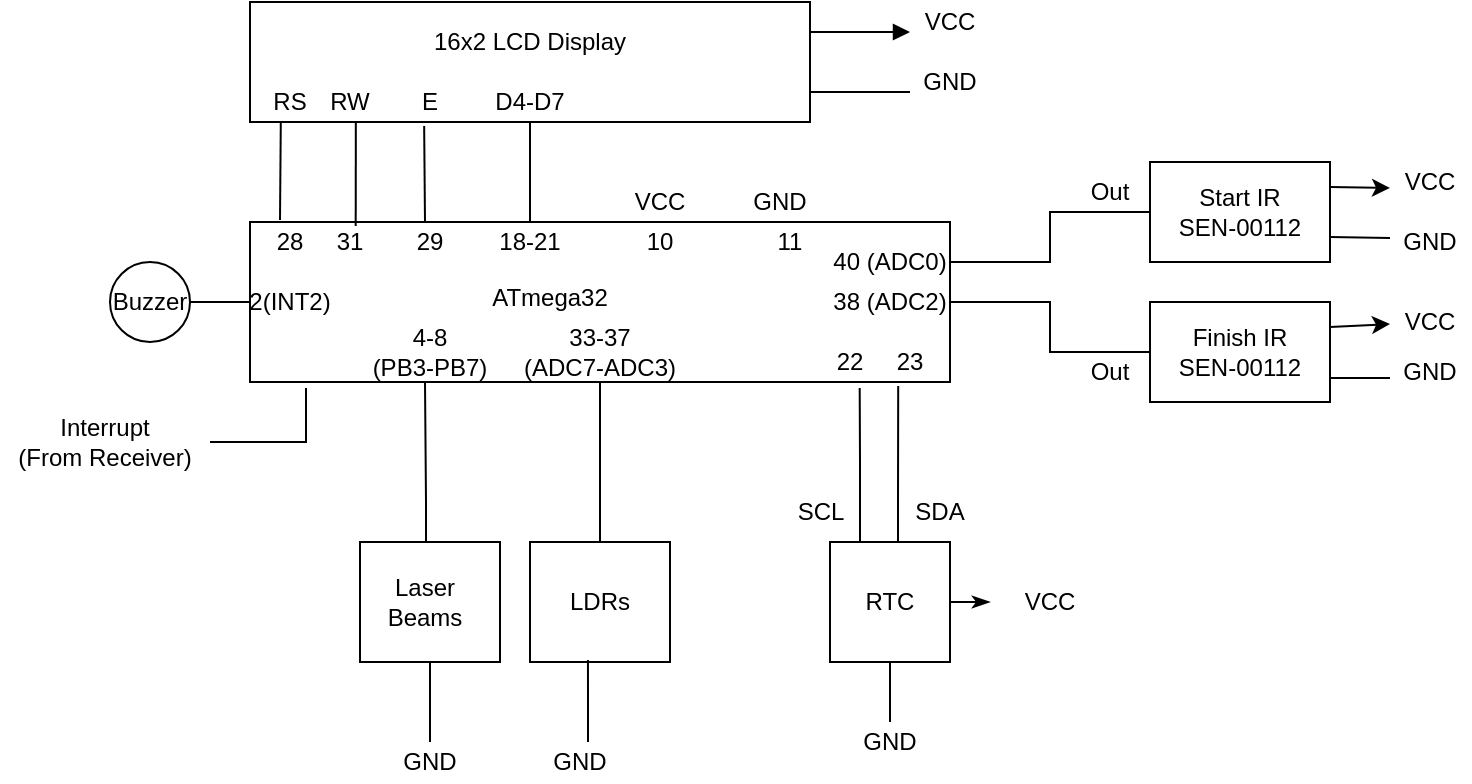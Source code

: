 <mxfile version="11.3.2" type="device" pages="1"><diagram id="q-L1OcCBvciE37kbL4iP" name="Page-1"><mxGraphModel dx="970" dy="419" grid="1" gridSize="10" guides="1" tooltips="1" connect="1" arrows="1" fold="1" page="1" pageScale="1" pageWidth="850" pageHeight="1100" math="0" shadow="0"><root><mxCell id="0"/><mxCell id="1" parent="0"/><mxCell id="CphZNNok56fXhOdBGZ9d-47" style="edgeStyle=orthogonalEdgeStyle;rounded=0;orthogonalLoop=1;jettySize=auto;html=1;endArrow=none;endFill=0;fontStyle=1;strokeColor=#000000;" edge="1" parent="1" source="CphZNNok56fXhOdBGZ9d-1" target="CphZNNok56fXhOdBGZ9d-33"><mxGeometry relative="1" as="geometry"><Array as="points"><mxPoint x="370" y="160"/><mxPoint x="370" y="160"/></Array></mxGeometry></mxCell><mxCell id="CphZNNok56fXhOdBGZ9d-1" value="" style="rounded=0;whiteSpace=wrap;html=1;" vertex="1" parent="1"><mxGeometry x="230" y="170" width="350" height="80" as="geometry"/></mxCell><mxCell id="CphZNNok56fXhOdBGZ9d-83" style="edgeStyle=orthogonalEdgeStyle;rounded=0;orthogonalLoop=1;jettySize=auto;html=1;startArrow=none;startFill=0;endArrow=none;endFill=0;strokeColor=#000000;" edge="1" parent="1" source="CphZNNok56fXhOdBGZ9d-3"><mxGeometry relative="1" as="geometry"><mxPoint x="550" y="420" as="targetPoint"/></mxGeometry></mxCell><mxCell id="CphZNNok56fXhOdBGZ9d-85" style="edgeStyle=orthogonalEdgeStyle;rounded=0;orthogonalLoop=1;jettySize=auto;html=1;startArrow=none;startFill=0;endArrow=classicThin;endFill=1;strokeColor=#000000;" edge="1" parent="1" source="CphZNNok56fXhOdBGZ9d-3"><mxGeometry relative="1" as="geometry"><mxPoint x="600" y="360" as="targetPoint"/></mxGeometry></mxCell><mxCell id="CphZNNok56fXhOdBGZ9d-90" style="edgeStyle=orthogonalEdgeStyle;rounded=0;orthogonalLoop=1;jettySize=auto;html=1;entryX=0.926;entryY=1.025;entryDx=0;entryDy=0;entryPerimeter=0;startArrow=none;startFill=0;endArrow=none;endFill=0;strokeColor=#000000;" edge="1" parent="1" source="CphZNNok56fXhOdBGZ9d-3" target="CphZNNok56fXhOdBGZ9d-1"><mxGeometry relative="1" as="geometry"><Array as="points"><mxPoint x="554" y="310"/><mxPoint x="554" y="310"/></Array></mxGeometry></mxCell><mxCell id="CphZNNok56fXhOdBGZ9d-91" style="edgeStyle=orthogonalEdgeStyle;rounded=0;orthogonalLoop=1;jettySize=auto;html=1;exitX=0.25;exitY=0;exitDx=0;exitDy=0;entryX=0.871;entryY=1.038;entryDx=0;entryDy=0;entryPerimeter=0;startArrow=none;startFill=0;endArrow=none;endFill=0;strokeColor=#000000;" edge="1" parent="1" source="CphZNNok56fXhOdBGZ9d-3" target="CphZNNok56fXhOdBGZ9d-1"><mxGeometry relative="1" as="geometry"/></mxCell><mxCell id="CphZNNok56fXhOdBGZ9d-3" value="" style="whiteSpace=wrap;html=1;aspect=fixed;" vertex="1" parent="1"><mxGeometry x="520" y="330" width="60" height="60" as="geometry"/></mxCell><mxCell id="CphZNNok56fXhOdBGZ9d-18" style="edgeStyle=orthogonalEdgeStyle;rounded=0;orthogonalLoop=1;jettySize=auto;html=1;entryX=1;entryY=0.25;entryDx=0;entryDy=0;endArrow=none;endFill=0;" edge="1" parent="1" source="CphZNNok56fXhOdBGZ9d-5" target="CphZNNok56fXhOdBGZ9d-1"><mxGeometry relative="1" as="geometry"/></mxCell><mxCell id="CphZNNok56fXhOdBGZ9d-5" value="" style="rounded=0;whiteSpace=wrap;html=1;" vertex="1" parent="1"><mxGeometry x="680" y="140" width="90" height="50" as="geometry"/></mxCell><mxCell id="CphZNNok56fXhOdBGZ9d-19" style="edgeStyle=orthogonalEdgeStyle;rounded=0;orthogonalLoop=1;jettySize=auto;html=1;entryX=1;entryY=0.5;entryDx=0;entryDy=0;endArrow=none;endFill=0;" edge="1" parent="1" source="CphZNNok56fXhOdBGZ9d-6" target="CphZNNok56fXhOdBGZ9d-1"><mxGeometry relative="1" as="geometry"/></mxCell><mxCell id="CphZNNok56fXhOdBGZ9d-6" value="" style="rounded=0;whiteSpace=wrap;html=1;" vertex="1" parent="1"><mxGeometry x="680" y="210" width="90" height="50" as="geometry"/></mxCell><mxCell id="CphZNNok56fXhOdBGZ9d-7" value="Start IR SEN-00112" style="text;html=1;strokeColor=none;fillColor=none;align=center;verticalAlign=middle;whiteSpace=wrap;rounded=0;" vertex="1" parent="1"><mxGeometry x="690" y="155" width="70" height="20" as="geometry"/></mxCell><mxCell id="CphZNNok56fXhOdBGZ9d-8" value="Finish IR SEN-00112" style="text;html=1;strokeColor=none;fillColor=none;align=center;verticalAlign=middle;whiteSpace=wrap;rounded=0;" vertex="1" parent="1"><mxGeometry x="690" y="225" width="70" height="20" as="geometry"/></mxCell><mxCell id="CphZNNok56fXhOdBGZ9d-9" value="RTC" style="text;html=1;strokeColor=none;fillColor=none;align=center;verticalAlign=middle;whiteSpace=wrap;rounded=0;" vertex="1" parent="1"><mxGeometry x="530" y="350" width="40" height="20" as="geometry"/></mxCell><mxCell id="CphZNNok56fXhOdBGZ9d-10" value="Out" style="text;html=1;strokeColor=none;fillColor=none;align=center;verticalAlign=middle;whiteSpace=wrap;rounded=0;" vertex="1" parent="1"><mxGeometry x="640" y="145" width="40" height="20" as="geometry"/></mxCell><mxCell id="CphZNNok56fXhOdBGZ9d-20" value="Out" style="text;html=1;strokeColor=none;fillColor=none;align=center;verticalAlign=middle;whiteSpace=wrap;rounded=0;" vertex="1" parent="1"><mxGeometry x="640" y="235" width="40" height="20" as="geometry"/></mxCell><mxCell id="CphZNNok56fXhOdBGZ9d-21" value="40 (ADC0)" style="text;html=1;strokeColor=none;fillColor=none;align=center;verticalAlign=middle;whiteSpace=wrap;rounded=0;" vertex="1" parent="1"><mxGeometry x="520" y="180" width="60" height="20" as="geometry"/></mxCell><mxCell id="CphZNNok56fXhOdBGZ9d-22" value="38 (ADC2)" style="text;html=1;strokeColor=none;fillColor=none;align=center;verticalAlign=middle;whiteSpace=wrap;rounded=0;" vertex="1" parent="1"><mxGeometry x="515" y="200" width="70" height="20" as="geometry"/></mxCell><mxCell id="CphZNNok56fXhOdBGZ9d-23" value="" style="endArrow=classic;html=1;exitX=1;exitY=0.25;exitDx=0;exitDy=0;" edge="1" parent="1" source="CphZNNok56fXhOdBGZ9d-5"><mxGeometry width="50" height="50" relative="1" as="geometry"><mxPoint x="340" y="450" as="sourcePoint"/><mxPoint x="800" y="153" as="targetPoint"/></mxGeometry></mxCell><mxCell id="CphZNNok56fXhOdBGZ9d-25" value="" style="endArrow=none;html=1;entryX=1;entryY=0.75;entryDx=0;entryDy=0;" edge="1" parent="1" target="CphZNNok56fXhOdBGZ9d-5"><mxGeometry width="50" height="50" relative="1" as="geometry"><mxPoint x="800" y="178" as="sourcePoint"/><mxPoint x="390" y="400" as="targetPoint"/></mxGeometry></mxCell><mxCell id="CphZNNok56fXhOdBGZ9d-26" value="VCC" style="text;html=1;strokeColor=none;fillColor=none;align=center;verticalAlign=middle;whiteSpace=wrap;rounded=0;" vertex="1" parent="1"><mxGeometry x="800" y="140" width="40" height="20" as="geometry"/></mxCell><mxCell id="CphZNNok56fXhOdBGZ9d-27" value="GND" style="text;html=1;strokeColor=none;fillColor=none;align=center;verticalAlign=middle;whiteSpace=wrap;rounded=0;" vertex="1" parent="1"><mxGeometry x="800" y="170" width="40" height="20" as="geometry"/></mxCell><mxCell id="CphZNNok56fXhOdBGZ9d-28" value="" style="endArrow=classic;html=1;exitX=1;exitY=0.25;exitDx=0;exitDy=0;" edge="1" parent="1" source="CphZNNok56fXhOdBGZ9d-6" target="CphZNNok56fXhOdBGZ9d-29"><mxGeometry width="50" height="50" relative="1" as="geometry"><mxPoint x="340" y="450" as="sourcePoint"/><mxPoint x="800" y="223" as="targetPoint"/></mxGeometry></mxCell><mxCell id="CphZNNok56fXhOdBGZ9d-29" value="VCC" style="text;html=1;strokeColor=none;fillColor=none;align=center;verticalAlign=middle;whiteSpace=wrap;rounded=0;" vertex="1" parent="1"><mxGeometry x="800" y="210" width="40" height="20" as="geometry"/></mxCell><mxCell id="CphZNNok56fXhOdBGZ9d-30" value="GND" style="text;html=1;strokeColor=none;fillColor=none;align=center;verticalAlign=middle;whiteSpace=wrap;rounded=0;" vertex="1" parent="1"><mxGeometry x="800" y="235" width="40" height="20" as="geometry"/></mxCell><mxCell id="CphZNNok56fXhOdBGZ9d-31" value="" style="endArrow=none;html=1;" edge="1" parent="1"><mxGeometry width="50" height="50" relative="1" as="geometry"><mxPoint x="800" y="248" as="sourcePoint"/><mxPoint x="770" y="248" as="targetPoint"/></mxGeometry></mxCell><mxCell id="CphZNNok56fXhOdBGZ9d-32" value="ATmega32" style="text;html=1;strokeColor=none;fillColor=none;align=center;verticalAlign=middle;whiteSpace=wrap;rounded=0;" vertex="1" parent="1"><mxGeometry x="345" y="197.5" width="70" height="20" as="geometry"/></mxCell><mxCell id="CphZNNok56fXhOdBGZ9d-33" value="" style="rounded=0;whiteSpace=wrap;html=1;" vertex="1" parent="1"><mxGeometry x="230" y="60" width="280" height="60" as="geometry"/></mxCell><mxCell id="CphZNNok56fXhOdBGZ9d-34" value="" style="endArrow=none;html=1;entryX=0.055;entryY=1;entryDx=0;entryDy=0;entryPerimeter=0;" edge="1" parent="1" target="CphZNNok56fXhOdBGZ9d-33"><mxGeometry width="50" height="50" relative="1" as="geometry"><mxPoint x="245" y="169" as="sourcePoint"/><mxPoint x="360" y="400" as="targetPoint"/></mxGeometry></mxCell><mxCell id="CphZNNok56fXhOdBGZ9d-35" value="" style="endArrow=none;html=1;entryX=0.189;entryY=1;entryDx=0;entryDy=0;entryPerimeter=0;exitX=0.151;exitY=0.025;exitDx=0;exitDy=0;exitPerimeter=0;" edge="1" parent="1" source="CphZNNok56fXhOdBGZ9d-1" target="CphZNNok56fXhOdBGZ9d-33"><mxGeometry width="50" height="50" relative="1" as="geometry"><mxPoint x="255" y="179" as="sourcePoint"/><mxPoint x="255.4" y="130" as="targetPoint"/></mxGeometry></mxCell><mxCell id="CphZNNok56fXhOdBGZ9d-36" value="" style="endArrow=none;html=1;entryX=0.311;entryY=1.033;entryDx=0;entryDy=0;entryPerimeter=0;exitX=0.25;exitY=0;exitDx=0;exitDy=0;" edge="1" parent="1" source="CphZNNok56fXhOdBGZ9d-1" target="CphZNNok56fXhOdBGZ9d-33"><mxGeometry width="50" height="50" relative="1" as="geometry"><mxPoint x="230" y="450" as="sourcePoint"/><mxPoint x="280" y="400" as="targetPoint"/></mxGeometry></mxCell><mxCell id="CphZNNok56fXhOdBGZ9d-37" value="RS" style="text;html=1;strokeColor=none;fillColor=none;align=center;verticalAlign=middle;whiteSpace=wrap;rounded=0;" vertex="1" parent="1"><mxGeometry x="230" y="100" width="40" height="20" as="geometry"/></mxCell><mxCell id="CphZNNok56fXhOdBGZ9d-38" value="RW" style="text;html=1;strokeColor=none;fillColor=none;align=center;verticalAlign=middle;whiteSpace=wrap;rounded=0;" vertex="1" parent="1"><mxGeometry x="260" y="100" width="40" height="20" as="geometry"/></mxCell><mxCell id="CphZNNok56fXhOdBGZ9d-39" value="E" style="text;html=1;strokeColor=none;fillColor=none;align=center;verticalAlign=middle;whiteSpace=wrap;rounded=0;" vertex="1" parent="1"><mxGeometry x="300" y="100" width="40" height="20" as="geometry"/></mxCell><mxCell id="CphZNNok56fXhOdBGZ9d-40" value="28" style="text;html=1;strokeColor=none;fillColor=none;align=center;verticalAlign=middle;whiteSpace=wrap;rounded=0;" vertex="1" parent="1"><mxGeometry x="230" y="170" width="40" height="20" as="geometry"/></mxCell><mxCell id="CphZNNok56fXhOdBGZ9d-41" value="29" style="text;html=1;strokeColor=none;fillColor=none;align=center;verticalAlign=middle;whiteSpace=wrap;rounded=0;" vertex="1" parent="1"><mxGeometry x="300" y="170" width="40" height="20" as="geometry"/></mxCell><mxCell id="CphZNNok56fXhOdBGZ9d-45" value="31" style="text;html=1;strokeColor=none;fillColor=none;align=center;verticalAlign=middle;whiteSpace=wrap;rounded=0;" vertex="1" parent="1"><mxGeometry x="260" y="170" width="40" height="20" as="geometry"/></mxCell><mxCell id="CphZNNok56fXhOdBGZ9d-48" value="18-21" style="text;html=1;strokeColor=none;fillColor=none;align=center;verticalAlign=middle;whiteSpace=wrap;rounded=0;" vertex="1" parent="1"><mxGeometry x="350" y="170" width="40" height="20" as="geometry"/></mxCell><mxCell id="CphZNNok56fXhOdBGZ9d-49" value="D4-D7" style="text;html=1;strokeColor=none;fillColor=none;align=center;verticalAlign=middle;whiteSpace=wrap;rounded=0;" vertex="1" parent="1"><mxGeometry x="350" y="100" width="40" height="20" as="geometry"/></mxCell><mxCell id="CphZNNok56fXhOdBGZ9d-55" value="VCC" style="text;html=1;strokeColor=none;fillColor=none;align=center;verticalAlign=middle;whiteSpace=wrap;rounded=0;" vertex="1" parent="1"><mxGeometry x="560" y="60" width="40" height="20" as="geometry"/></mxCell><mxCell id="CphZNNok56fXhOdBGZ9d-56" value="GND" style="text;html=1;strokeColor=none;fillColor=none;align=center;verticalAlign=middle;whiteSpace=wrap;rounded=0;" vertex="1" parent="1"><mxGeometry x="560" y="90" width="40" height="20" as="geometry"/></mxCell><mxCell id="CphZNNok56fXhOdBGZ9d-57" value="" style="endArrow=none;html=1;strokeColor=#000000;entryX=1;entryY=0.25;entryDx=0;entryDy=0;exitX=0;exitY=0.75;exitDx=0;exitDy=0;endFill=0;startArrow=block;startFill=1;" edge="1" parent="1" source="CphZNNok56fXhOdBGZ9d-55" target="CphZNNok56fXhOdBGZ9d-33"><mxGeometry width="50" height="50" relative="1" as="geometry"><mxPoint x="230" y="450" as="sourcePoint"/><mxPoint x="280" y="400" as="targetPoint"/></mxGeometry></mxCell><mxCell id="CphZNNok56fXhOdBGZ9d-58" value="" style="endArrow=none;html=1;strokeColor=#000000;entryX=1;entryY=0.75;entryDx=0;entryDy=0;exitX=0;exitY=0.75;exitDx=0;exitDy=0;" edge="1" parent="1" source="CphZNNok56fXhOdBGZ9d-56" target="CphZNNok56fXhOdBGZ9d-33"><mxGeometry width="50" height="50" relative="1" as="geometry"><mxPoint x="230" y="450" as="sourcePoint"/><mxPoint x="280" y="400" as="targetPoint"/></mxGeometry></mxCell><mxCell id="CphZNNok56fXhOdBGZ9d-72" style="edgeStyle=orthogonalEdgeStyle;rounded=0;orthogonalLoop=1;jettySize=auto;html=1;entryX=0.25;entryY=1;entryDx=0;entryDy=0;startArrow=none;startFill=0;endArrow=none;endFill=0;strokeColor=#000000;" edge="1" parent="1" source="CphZNNok56fXhOdBGZ9d-59" target="CphZNNok56fXhOdBGZ9d-1"><mxGeometry relative="1" as="geometry"><Array as="points"><mxPoint x="318" y="310"/><mxPoint x="318" y="310"/></Array></mxGeometry></mxCell><mxCell id="CphZNNok56fXhOdBGZ9d-59" value="" style="rounded=0;whiteSpace=wrap;html=1;" vertex="1" parent="1"><mxGeometry x="285" y="330" width="70" height="60" as="geometry"/></mxCell><mxCell id="CphZNNok56fXhOdBGZ9d-60" value="Laser Beams" style="text;html=1;strokeColor=none;fillColor=none;align=center;verticalAlign=middle;whiteSpace=wrap;rounded=0;" vertex="1" parent="1"><mxGeometry x="300" y="350" width="35" height="20" as="geometry"/></mxCell><mxCell id="CphZNNok56fXhOdBGZ9d-70" style="edgeStyle=orthogonalEdgeStyle;rounded=0;orthogonalLoop=1;jettySize=auto;html=1;startArrow=none;startFill=0;endArrow=none;endFill=0;strokeColor=#000000;" edge="1" parent="1" source="CphZNNok56fXhOdBGZ9d-61" target="CphZNNok56fXhOdBGZ9d-1"><mxGeometry relative="1" as="geometry"/></mxCell><mxCell id="CphZNNok56fXhOdBGZ9d-61" value="LDRs" style="rounded=0;whiteSpace=wrap;html=1;" vertex="1" parent="1"><mxGeometry x="370" y="330" width="70" height="60" as="geometry"/></mxCell><mxCell id="CphZNNok56fXhOdBGZ9d-62" value="16x2 LCD Display" style="text;html=1;strokeColor=none;fillColor=none;align=center;verticalAlign=middle;whiteSpace=wrap;rounded=0;" vertex="1" parent="1"><mxGeometry x="305" y="70" width="130" height="20" as="geometry"/></mxCell><mxCell id="CphZNNok56fXhOdBGZ9d-64" style="edgeStyle=orthogonalEdgeStyle;rounded=0;orthogonalLoop=1;jettySize=auto;html=1;entryX=0;entryY=0.5;entryDx=0;entryDy=0;startArrow=none;startFill=0;endArrow=none;endFill=0;strokeColor=#000000;" edge="1" parent="1" source="CphZNNok56fXhOdBGZ9d-63" target="CphZNNok56fXhOdBGZ9d-1"><mxGeometry relative="1" as="geometry"/></mxCell><mxCell id="CphZNNok56fXhOdBGZ9d-63" value="" style="ellipse;whiteSpace=wrap;html=1;aspect=fixed;" vertex="1" parent="1"><mxGeometry x="160" y="190" width="40" height="40" as="geometry"/></mxCell><mxCell id="CphZNNok56fXhOdBGZ9d-65" value="2(INT2)" style="text;html=1;strokeColor=none;fillColor=none;align=center;verticalAlign=middle;whiteSpace=wrap;rounded=0;" vertex="1" parent="1"><mxGeometry x="230" y="200" width="40" height="20" as="geometry"/></mxCell><mxCell id="CphZNNok56fXhOdBGZ9d-67" value="Buzzer" style="text;html=1;strokeColor=none;fillColor=none;align=center;verticalAlign=middle;whiteSpace=wrap;rounded=0;" vertex="1" parent="1"><mxGeometry x="160" y="200" width="40" height="20" as="geometry"/></mxCell><mxCell id="CphZNNok56fXhOdBGZ9d-69" style="edgeStyle=orthogonalEdgeStyle;rounded=0;orthogonalLoop=1;jettySize=auto;html=1;entryX=0.08;entryY=1.038;entryDx=0;entryDy=0;entryPerimeter=0;startArrow=none;startFill=0;endArrow=none;endFill=0;strokeColor=#000000;" edge="1" parent="1" source="CphZNNok56fXhOdBGZ9d-68" target="CphZNNok56fXhOdBGZ9d-1"><mxGeometry relative="1" as="geometry"/></mxCell><mxCell id="CphZNNok56fXhOdBGZ9d-68" value="Interrupt &lt;br&gt;(From Receiver)" style="text;html=1;strokeColor=none;fillColor=none;align=center;verticalAlign=middle;whiteSpace=wrap;rounded=0;" vertex="1" parent="1"><mxGeometry x="105" y="270" width="105" height="20" as="geometry"/></mxCell><mxCell id="CphZNNok56fXhOdBGZ9d-71" value="33-37&lt;br&gt;(ADC7-ADC3)" style="text;html=1;strokeColor=none;fillColor=none;align=center;verticalAlign=middle;whiteSpace=wrap;rounded=0;" vertex="1" parent="1"><mxGeometry x="365" y="225" width="80" height="20" as="geometry"/></mxCell><mxCell id="CphZNNok56fXhOdBGZ9d-73" value="4-8&lt;br&gt;(PB3-PB7)" style="text;html=1;strokeColor=none;fillColor=none;align=center;verticalAlign=middle;whiteSpace=wrap;rounded=0;" vertex="1" parent="1"><mxGeometry x="285" y="225" width="70" height="20" as="geometry"/></mxCell><mxCell id="CphZNNok56fXhOdBGZ9d-74" value="VCC" style="text;html=1;strokeColor=none;fillColor=none;align=center;verticalAlign=middle;whiteSpace=wrap;rounded=0;" vertex="1" parent="1"><mxGeometry x="415" y="150" width="40" height="20" as="geometry"/></mxCell><mxCell id="CphZNNok56fXhOdBGZ9d-78" style="edgeStyle=orthogonalEdgeStyle;rounded=0;orthogonalLoop=1;jettySize=auto;html=1;entryX=0.5;entryY=1;entryDx=0;entryDy=0;startArrow=none;startFill=0;endArrow=none;endFill=0;strokeColor=#000000;" edge="1" parent="1" source="CphZNNok56fXhOdBGZ9d-75" target="CphZNNok56fXhOdBGZ9d-59"><mxGeometry relative="1" as="geometry"/></mxCell><mxCell id="CphZNNok56fXhOdBGZ9d-75" value="GND" style="text;html=1;strokeColor=none;fillColor=none;align=center;verticalAlign=middle;whiteSpace=wrap;rounded=0;" vertex="1" parent="1"><mxGeometry x="300" y="430" width="40" height="20" as="geometry"/></mxCell><mxCell id="CphZNNok56fXhOdBGZ9d-76" value="GND" style="text;html=1;strokeColor=none;fillColor=none;align=center;verticalAlign=middle;whiteSpace=wrap;rounded=0;" vertex="1" parent="1"><mxGeometry x="475" y="150" width="40" height="20" as="geometry"/></mxCell><mxCell id="CphZNNok56fXhOdBGZ9d-79" style="edgeStyle=orthogonalEdgeStyle;rounded=0;orthogonalLoop=1;jettySize=auto;html=1;entryX=0.414;entryY=0.983;entryDx=0;entryDy=0;entryPerimeter=0;startArrow=none;startFill=0;endArrow=none;endFill=0;strokeColor=#000000;" edge="1" parent="1" source="CphZNNok56fXhOdBGZ9d-77" target="CphZNNok56fXhOdBGZ9d-61"><mxGeometry relative="1" as="geometry"><Array as="points"><mxPoint x="399" y="410"/><mxPoint x="399" y="410"/></Array></mxGeometry></mxCell><mxCell id="CphZNNok56fXhOdBGZ9d-77" value="GND" style="text;html=1;strokeColor=none;fillColor=none;align=center;verticalAlign=middle;whiteSpace=wrap;rounded=0;" vertex="1" parent="1"><mxGeometry x="375" y="430" width="40" height="20" as="geometry"/></mxCell><mxCell id="CphZNNok56fXhOdBGZ9d-80" value="10" style="text;html=1;strokeColor=none;fillColor=none;align=center;verticalAlign=middle;whiteSpace=wrap;rounded=0;" vertex="1" parent="1"><mxGeometry x="415" y="170" width="40" height="20" as="geometry"/></mxCell><mxCell id="CphZNNok56fXhOdBGZ9d-82" value="11" style="text;html=1;strokeColor=none;fillColor=none;align=center;verticalAlign=middle;whiteSpace=wrap;rounded=0;" vertex="1" parent="1"><mxGeometry x="480" y="170" width="40" height="20" as="geometry"/></mxCell><mxCell id="CphZNNok56fXhOdBGZ9d-87" value="VCC" style="text;html=1;strokeColor=none;fillColor=none;align=center;verticalAlign=middle;whiteSpace=wrap;rounded=0;" vertex="1" parent="1"><mxGeometry x="610" y="350" width="40" height="20" as="geometry"/></mxCell><mxCell id="CphZNNok56fXhOdBGZ9d-89" value="GND" style="text;html=1;strokeColor=none;fillColor=none;align=center;verticalAlign=middle;whiteSpace=wrap;rounded=0;" vertex="1" parent="1"><mxGeometry x="530" y="420" width="40" height="20" as="geometry"/></mxCell><mxCell id="CphZNNok56fXhOdBGZ9d-92" value="SDA" style="text;html=1;strokeColor=none;fillColor=none;align=center;verticalAlign=middle;whiteSpace=wrap;rounded=0;" vertex="1" parent="1"><mxGeometry x="560" y="310" width="30" height="10" as="geometry"/></mxCell><mxCell id="CphZNNok56fXhOdBGZ9d-93" value="SCL" style="text;html=1;strokeColor=none;fillColor=none;align=center;verticalAlign=middle;whiteSpace=wrap;rounded=0;" vertex="1" parent="1"><mxGeometry x="497.5" y="310" width="35" height="10" as="geometry"/></mxCell><mxCell id="CphZNNok56fXhOdBGZ9d-95" value="23" style="text;html=1;strokeColor=none;fillColor=none;align=center;verticalAlign=middle;whiteSpace=wrap;rounded=0;" vertex="1" parent="1"><mxGeometry x="540" y="230" width="40" height="20" as="geometry"/></mxCell><mxCell id="CphZNNok56fXhOdBGZ9d-96" value="22" style="text;html=1;strokeColor=none;fillColor=none;align=center;verticalAlign=middle;whiteSpace=wrap;rounded=0;" vertex="1" parent="1"><mxGeometry x="510" y="230" width="40" height="20" as="geometry"/></mxCell></root></mxGraphModel></diagram></mxfile>